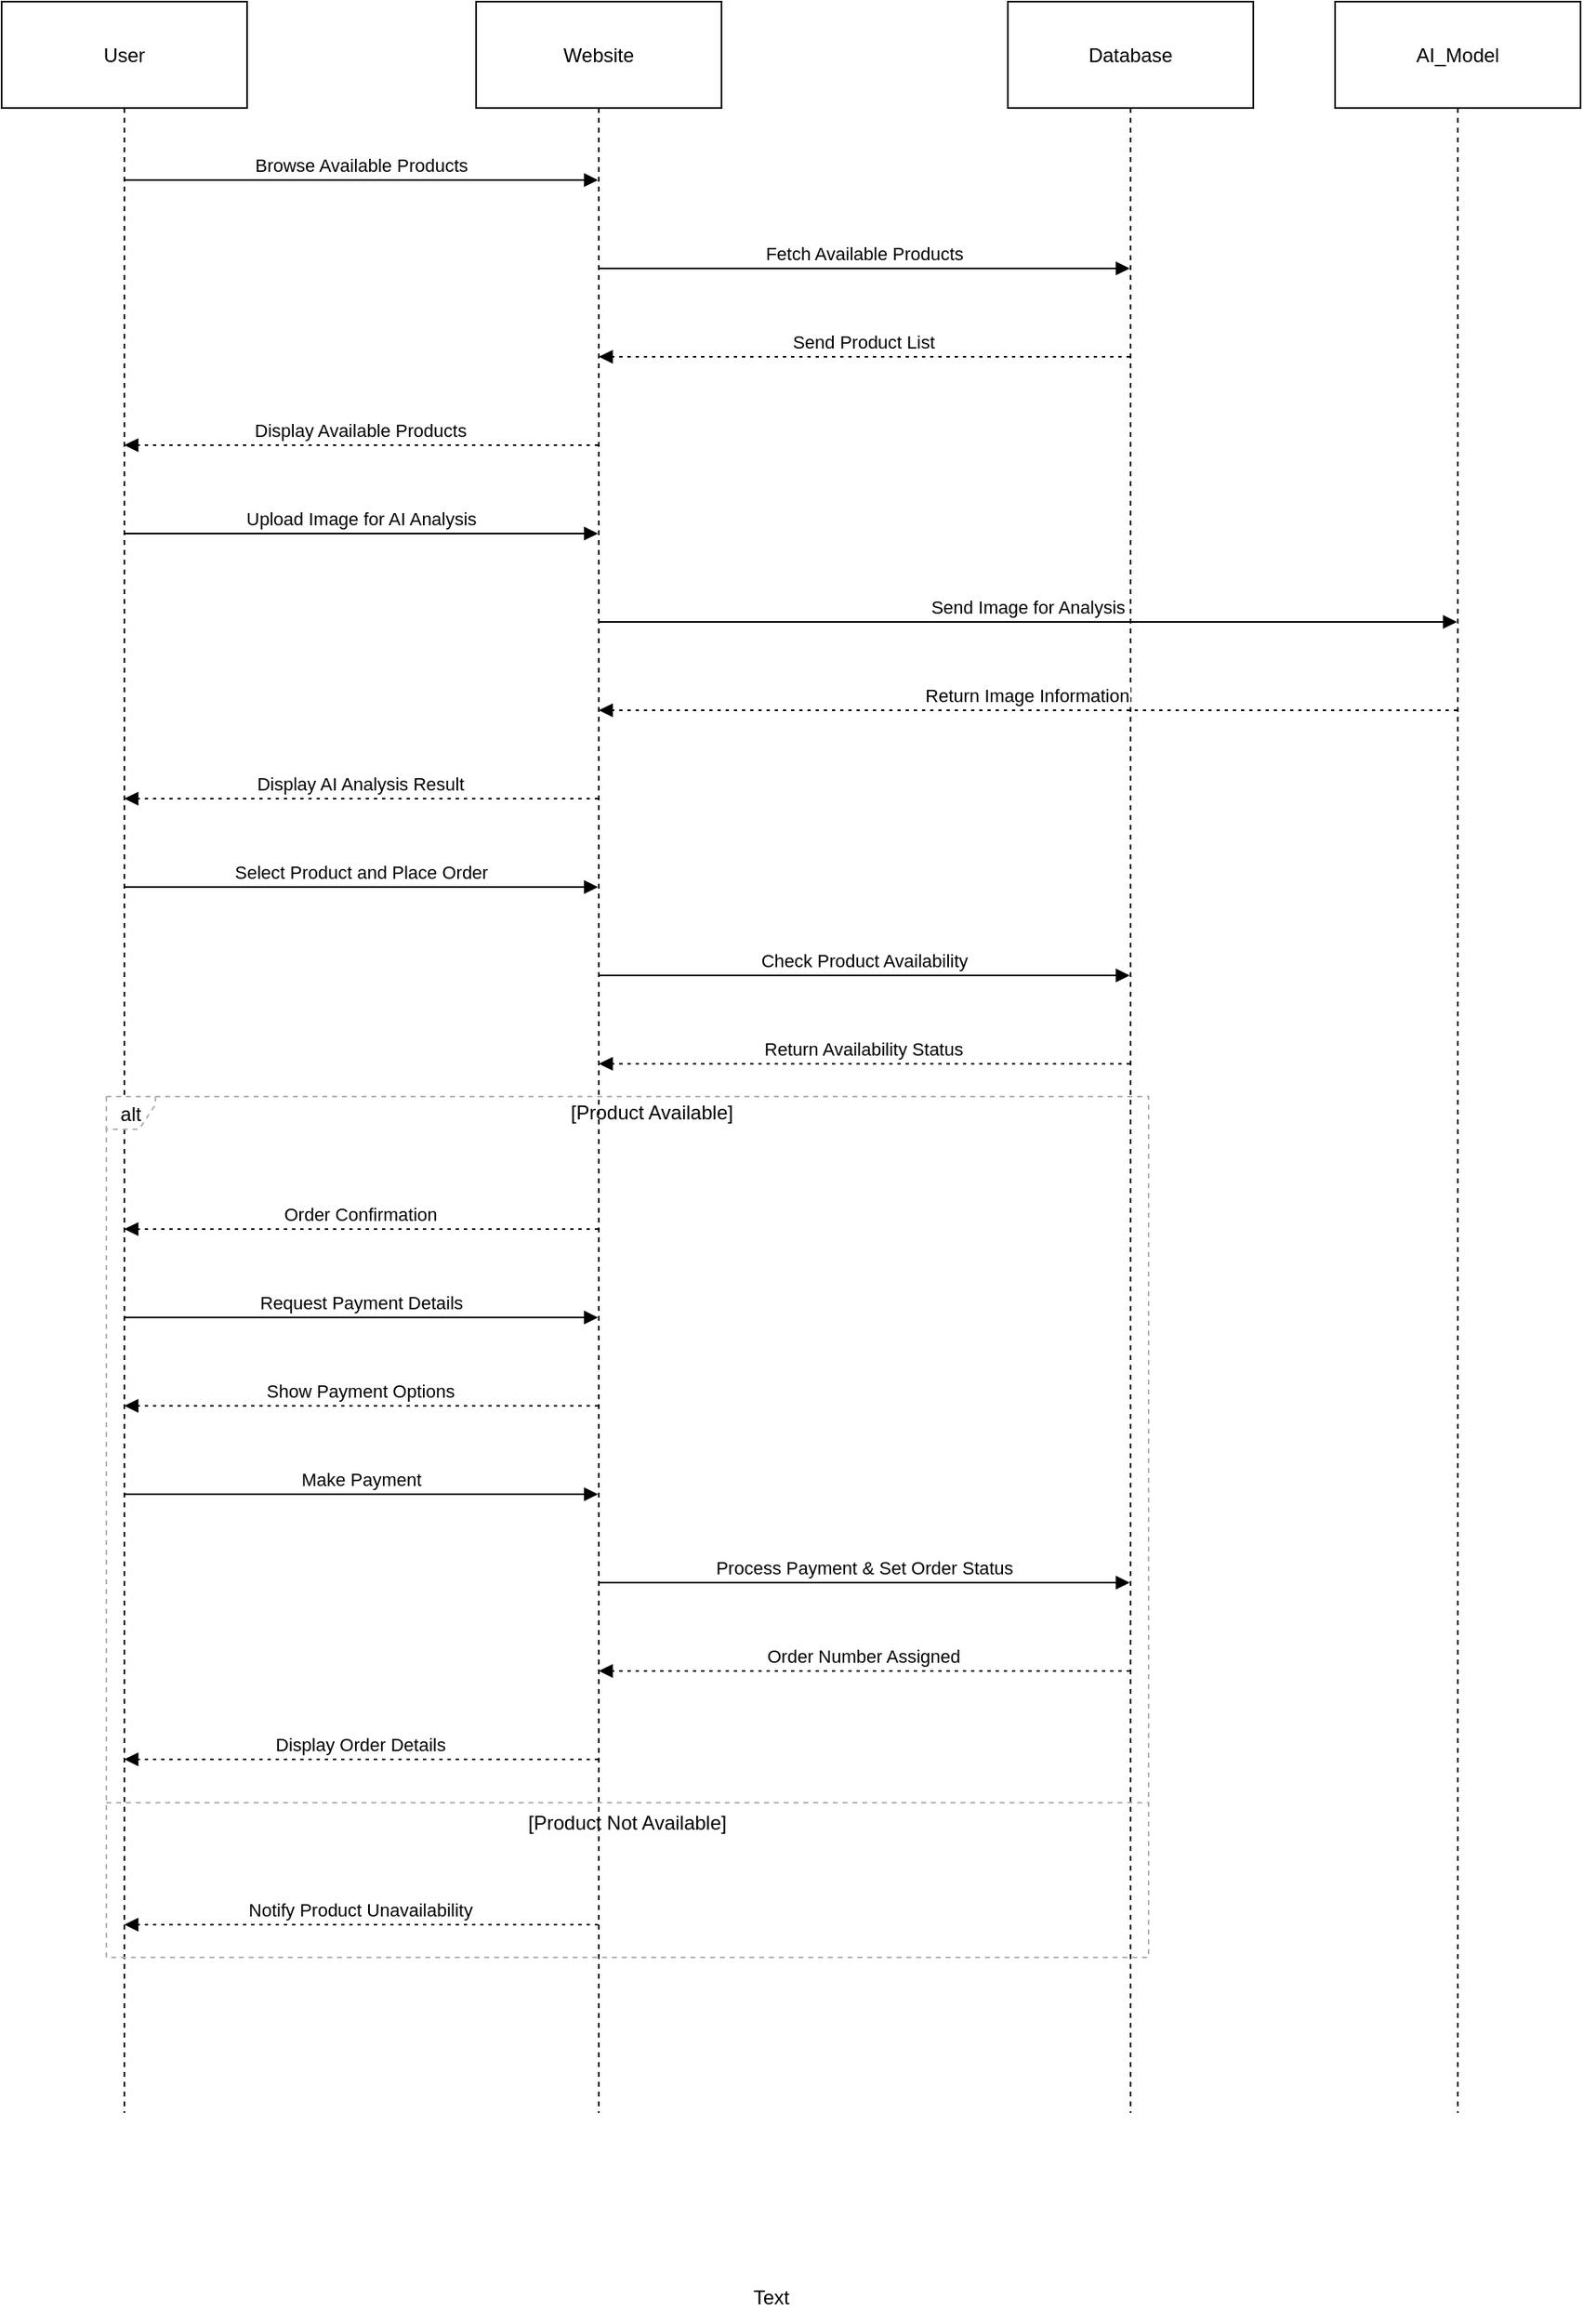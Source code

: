<mxfile version="24.7.8">
  <diagram name="Page-1" id="EC2qeLSPxbTugtZkHzvH">
    <mxGraphModel dx="1036" dy="606" grid="1" gridSize="10" guides="1" tooltips="1" connect="1" arrows="1" fold="1" page="1" pageScale="1" pageWidth="850" pageHeight="1100" math="0" shadow="0">
      <root>
        <mxCell id="0" />
        <mxCell id="1" parent="0" />
        <mxCell id="-O-RrX4HGV9XYu0r9Mag-1" value="User" style="shape=umlLifeline;perimeter=lifelinePerimeter;whiteSpace=wrap;container=1;dropTarget=0;collapsible=0;recursiveResize=0;outlineConnect=0;portConstraint=eastwest;newEdgeStyle={&quot;edgeStyle&quot;:&quot;elbowEdgeStyle&quot;,&quot;elbow&quot;:&quot;vertical&quot;,&quot;curved&quot;:0,&quot;rounded&quot;:0};size=65;" vertex="1" parent="1">
          <mxGeometry x="20" y="20" width="150" height="1290" as="geometry" />
        </mxCell>
        <mxCell id="-O-RrX4HGV9XYu0r9Mag-2" value="Website" style="shape=umlLifeline;perimeter=lifelinePerimeter;whiteSpace=wrap;container=1;dropTarget=0;collapsible=0;recursiveResize=0;outlineConnect=0;portConstraint=eastwest;newEdgeStyle={&quot;edgeStyle&quot;:&quot;elbowEdgeStyle&quot;,&quot;elbow&quot;:&quot;vertical&quot;,&quot;curved&quot;:0,&quot;rounded&quot;:0};size=65;" vertex="1" parent="1">
          <mxGeometry x="310" y="20" width="150" height="1290" as="geometry" />
        </mxCell>
        <mxCell id="-O-RrX4HGV9XYu0r9Mag-3" value="Database" style="shape=umlLifeline;perimeter=lifelinePerimeter;whiteSpace=wrap;container=1;dropTarget=0;collapsible=0;recursiveResize=0;outlineConnect=0;portConstraint=eastwest;newEdgeStyle={&quot;edgeStyle&quot;:&quot;elbowEdgeStyle&quot;,&quot;elbow&quot;:&quot;vertical&quot;,&quot;curved&quot;:0,&quot;rounded&quot;:0};size=65;" vertex="1" parent="1">
          <mxGeometry x="635" y="20" width="150" height="1290" as="geometry" />
        </mxCell>
        <mxCell id="-O-RrX4HGV9XYu0r9Mag-4" value="AI_Model" style="shape=umlLifeline;perimeter=lifelinePerimeter;whiteSpace=wrap;container=1;dropTarget=0;collapsible=0;recursiveResize=0;outlineConnect=0;portConstraint=eastwest;newEdgeStyle={&quot;edgeStyle&quot;:&quot;elbowEdgeStyle&quot;,&quot;elbow&quot;:&quot;vertical&quot;,&quot;curved&quot;:0,&quot;rounded&quot;:0};size=65;" vertex="1" parent="1">
          <mxGeometry x="835" y="20" width="150" height="1290" as="geometry" />
        </mxCell>
        <mxCell id="-O-RrX4HGV9XYu0r9Mag-5" value="alt" style="shape=umlFrame;dashed=1;pointerEvents=0;dropTarget=0;strokeColor=#B3B3B3;height=20;width=30" vertex="1" parent="1">
          <mxGeometry x="84" y="689" width="637" height="526" as="geometry" />
        </mxCell>
        <mxCell id="-O-RrX4HGV9XYu0r9Mag-6" value="[Product Available]" style="text;strokeColor=none;fillColor=none;align=center;verticalAlign=middle;whiteSpace=wrap;" vertex="1" parent="-O-RrX4HGV9XYu0r9Mag-5">
          <mxGeometry x="30" width="607" height="20" as="geometry" />
        </mxCell>
        <mxCell id="-O-RrX4HGV9XYu0r9Mag-7" value="[Product Not Available]" style="shape=line;dashed=1;whiteSpace=wrap;verticalAlign=top;labelPosition=center;verticalLabelPosition=middle;align=center;strokeColor=#B3B3B3;" vertex="1" parent="-O-RrX4HGV9XYu0r9Mag-5">
          <mxGeometry y="430" width="637" height="3" as="geometry" />
        </mxCell>
        <mxCell id="-O-RrX4HGV9XYu0r9Mag-8" value="Browse Available Products" style="verticalAlign=bottom;edgeStyle=elbowEdgeStyle;elbow=vertical;curved=0;rounded=0;endArrow=block;" edge="1" parent="1" source="-O-RrX4HGV9XYu0r9Mag-1" target="-O-RrX4HGV9XYu0r9Mag-2">
          <mxGeometry relative="1" as="geometry">
            <Array as="points">
              <mxPoint x="249" y="129" />
            </Array>
          </mxGeometry>
        </mxCell>
        <mxCell id="-O-RrX4HGV9XYu0r9Mag-9" value="Fetch Available Products" style="verticalAlign=bottom;edgeStyle=elbowEdgeStyle;elbow=vertical;curved=0;rounded=0;endArrow=block;" edge="1" parent="1" source="-O-RrX4HGV9XYu0r9Mag-2" target="-O-RrX4HGV9XYu0r9Mag-3">
          <mxGeometry relative="1" as="geometry">
            <Array as="points">
              <mxPoint x="556" y="183" />
            </Array>
          </mxGeometry>
        </mxCell>
        <mxCell id="-O-RrX4HGV9XYu0r9Mag-10" value="Send Product List" style="verticalAlign=bottom;edgeStyle=elbowEdgeStyle;elbow=vertical;curved=0;rounded=0;dashed=1;dashPattern=2 3;endArrow=block;" edge="1" parent="1" source="-O-RrX4HGV9XYu0r9Mag-3" target="-O-RrX4HGV9XYu0r9Mag-2">
          <mxGeometry relative="1" as="geometry">
            <Array as="points">
              <mxPoint x="559" y="237" />
            </Array>
          </mxGeometry>
        </mxCell>
        <mxCell id="-O-RrX4HGV9XYu0r9Mag-11" value="Display Available Products" style="verticalAlign=bottom;edgeStyle=elbowEdgeStyle;elbow=vertical;curved=0;rounded=0;dashed=1;dashPattern=2 3;endArrow=block;" edge="1" parent="1" source="-O-RrX4HGV9XYu0r9Mag-2" target="-O-RrX4HGV9XYu0r9Mag-1">
          <mxGeometry relative="1" as="geometry">
            <Array as="points">
              <mxPoint x="252" y="291" />
            </Array>
          </mxGeometry>
        </mxCell>
        <mxCell id="-O-RrX4HGV9XYu0r9Mag-12" value="Upload Image for AI Analysis" style="verticalAlign=bottom;edgeStyle=elbowEdgeStyle;elbow=vertical;curved=0;rounded=0;endArrow=block;" edge="1" parent="1" source="-O-RrX4HGV9XYu0r9Mag-1" target="-O-RrX4HGV9XYu0r9Mag-2">
          <mxGeometry relative="1" as="geometry">
            <Array as="points">
              <mxPoint x="249" y="345" />
            </Array>
          </mxGeometry>
        </mxCell>
        <mxCell id="-O-RrX4HGV9XYu0r9Mag-13" value="Send Image for Analysis" style="verticalAlign=bottom;edgeStyle=elbowEdgeStyle;elbow=vertical;curved=0;rounded=0;endArrow=block;" edge="1" parent="1" source="-O-RrX4HGV9XYu0r9Mag-2" target="-O-RrX4HGV9XYu0r9Mag-4">
          <mxGeometry relative="1" as="geometry">
            <Array as="points">
              <mxPoint x="656" y="399" />
            </Array>
          </mxGeometry>
        </mxCell>
        <mxCell id="-O-RrX4HGV9XYu0r9Mag-14" value="Return Image Information" style="verticalAlign=bottom;edgeStyle=elbowEdgeStyle;elbow=vertical;curved=0;rounded=0;dashed=1;dashPattern=2 3;endArrow=block;" edge="1" parent="1" source="-O-RrX4HGV9XYu0r9Mag-4" target="-O-RrX4HGV9XYu0r9Mag-2">
          <mxGeometry relative="1" as="geometry">
            <Array as="points">
              <mxPoint x="659" y="453" />
            </Array>
          </mxGeometry>
        </mxCell>
        <mxCell id="-O-RrX4HGV9XYu0r9Mag-15" value="Display AI Analysis Result" style="verticalAlign=bottom;edgeStyle=elbowEdgeStyle;elbow=vertical;curved=0;rounded=0;dashed=1;dashPattern=2 3;endArrow=block;" edge="1" parent="1" source="-O-RrX4HGV9XYu0r9Mag-2" target="-O-RrX4HGV9XYu0r9Mag-1">
          <mxGeometry relative="1" as="geometry">
            <Array as="points">
              <mxPoint x="252" y="507" />
            </Array>
          </mxGeometry>
        </mxCell>
        <mxCell id="-O-RrX4HGV9XYu0r9Mag-16" value="Select Product and Place Order" style="verticalAlign=bottom;edgeStyle=elbowEdgeStyle;elbow=vertical;curved=0;rounded=0;endArrow=block;" edge="1" parent="1" source="-O-RrX4HGV9XYu0r9Mag-1" target="-O-RrX4HGV9XYu0r9Mag-2">
          <mxGeometry relative="1" as="geometry">
            <Array as="points">
              <mxPoint x="249" y="561" />
            </Array>
          </mxGeometry>
        </mxCell>
        <mxCell id="-O-RrX4HGV9XYu0r9Mag-17" value="Check Product Availability" style="verticalAlign=bottom;edgeStyle=elbowEdgeStyle;elbow=vertical;curved=0;rounded=0;endArrow=block;" edge="1" parent="1" source="-O-RrX4HGV9XYu0r9Mag-2" target="-O-RrX4HGV9XYu0r9Mag-3">
          <mxGeometry relative="1" as="geometry">
            <Array as="points">
              <mxPoint x="556" y="615" />
            </Array>
          </mxGeometry>
        </mxCell>
        <mxCell id="-O-RrX4HGV9XYu0r9Mag-18" value="Return Availability Status" style="verticalAlign=bottom;edgeStyle=elbowEdgeStyle;elbow=vertical;curved=0;rounded=0;dashed=1;dashPattern=2 3;endArrow=block;" edge="1" parent="1" source="-O-RrX4HGV9XYu0r9Mag-3" target="-O-RrX4HGV9XYu0r9Mag-2">
          <mxGeometry relative="1" as="geometry">
            <Array as="points">
              <mxPoint x="559" y="669" />
            </Array>
          </mxGeometry>
        </mxCell>
        <mxCell id="-O-RrX4HGV9XYu0r9Mag-19" value="Order Confirmation" style="verticalAlign=bottom;edgeStyle=elbowEdgeStyle;elbow=vertical;curved=0;rounded=0;dashed=1;dashPattern=2 3;endArrow=block;" edge="1" parent="1" source="-O-RrX4HGV9XYu0r9Mag-2" target="-O-RrX4HGV9XYu0r9Mag-1">
          <mxGeometry relative="1" as="geometry">
            <Array as="points">
              <mxPoint x="252" y="770" />
            </Array>
          </mxGeometry>
        </mxCell>
        <mxCell id="-O-RrX4HGV9XYu0r9Mag-20" value="Request Payment Details" style="verticalAlign=bottom;edgeStyle=elbowEdgeStyle;elbow=vertical;curved=0;rounded=0;endArrow=block;" edge="1" parent="1" source="-O-RrX4HGV9XYu0r9Mag-1" target="-O-RrX4HGV9XYu0r9Mag-2">
          <mxGeometry relative="1" as="geometry">
            <Array as="points">
              <mxPoint x="249" y="824" />
            </Array>
          </mxGeometry>
        </mxCell>
        <mxCell id="-O-RrX4HGV9XYu0r9Mag-21" value="Show Payment Options" style="verticalAlign=bottom;edgeStyle=elbowEdgeStyle;elbow=vertical;curved=0;rounded=0;dashed=1;dashPattern=2 3;endArrow=block;" edge="1" parent="1" source="-O-RrX4HGV9XYu0r9Mag-2" target="-O-RrX4HGV9XYu0r9Mag-1">
          <mxGeometry relative="1" as="geometry">
            <Array as="points">
              <mxPoint x="252" y="878" />
            </Array>
          </mxGeometry>
        </mxCell>
        <mxCell id="-O-RrX4HGV9XYu0r9Mag-22" value="Make Payment" style="verticalAlign=bottom;edgeStyle=elbowEdgeStyle;elbow=vertical;curved=0;rounded=0;endArrow=block;" edge="1" parent="1" source="-O-RrX4HGV9XYu0r9Mag-1" target="-O-RrX4HGV9XYu0r9Mag-2">
          <mxGeometry relative="1" as="geometry">
            <Array as="points">
              <mxPoint x="249" y="932" />
            </Array>
          </mxGeometry>
        </mxCell>
        <mxCell id="-O-RrX4HGV9XYu0r9Mag-23" value="Process Payment &amp; Set Order Status" style="verticalAlign=bottom;edgeStyle=elbowEdgeStyle;elbow=vertical;curved=0;rounded=0;endArrow=block;" edge="1" parent="1" source="-O-RrX4HGV9XYu0r9Mag-2" target="-O-RrX4HGV9XYu0r9Mag-3">
          <mxGeometry relative="1" as="geometry">
            <Array as="points">
              <mxPoint x="556" y="986" />
            </Array>
          </mxGeometry>
        </mxCell>
        <mxCell id="-O-RrX4HGV9XYu0r9Mag-24" value="Order Number Assigned" style="verticalAlign=bottom;edgeStyle=elbowEdgeStyle;elbow=vertical;curved=0;rounded=0;dashed=1;dashPattern=2 3;endArrow=block;" edge="1" parent="1" source="-O-RrX4HGV9XYu0r9Mag-3" target="-O-RrX4HGV9XYu0r9Mag-2">
          <mxGeometry relative="1" as="geometry">
            <Array as="points">
              <mxPoint x="559" y="1040" />
            </Array>
          </mxGeometry>
        </mxCell>
        <mxCell id="-O-RrX4HGV9XYu0r9Mag-25" value="Display Order Details" style="verticalAlign=bottom;edgeStyle=elbowEdgeStyle;elbow=vertical;curved=0;rounded=0;dashed=1;dashPattern=2 3;endArrow=block;" edge="1" parent="1" source="-O-RrX4HGV9XYu0r9Mag-2" target="-O-RrX4HGV9XYu0r9Mag-1">
          <mxGeometry relative="1" as="geometry">
            <Array as="points">
              <mxPoint x="252" y="1094" />
            </Array>
          </mxGeometry>
        </mxCell>
        <mxCell id="-O-RrX4HGV9XYu0r9Mag-26" value="Notify Product Unavailability" style="verticalAlign=bottom;edgeStyle=elbowEdgeStyle;elbow=vertical;curved=0;rounded=0;dashed=1;dashPattern=2 3;endArrow=block;" edge="1" parent="1" source="-O-RrX4HGV9XYu0r9Mag-2" target="-O-RrX4HGV9XYu0r9Mag-1">
          <mxGeometry relative="1" as="geometry">
            <Array as="points">
              <mxPoint x="252" y="1195" />
            </Array>
          </mxGeometry>
        </mxCell>
        <mxCell id="-O-RrX4HGV9XYu0r9Mag-27" value="Text" style="text;html=1;align=center;verticalAlign=middle;resizable=0;points=[];autosize=1;strokeColor=none;fillColor=none;" vertex="1" parent="1">
          <mxGeometry x="465" y="1408" width="50" height="30" as="geometry" />
        </mxCell>
      </root>
    </mxGraphModel>
  </diagram>
</mxfile>
